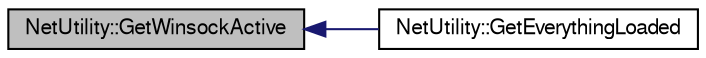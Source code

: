 digraph G
{
  edge [fontname="FreeSans",fontsize="10",labelfontname="FreeSans",labelfontsize="10"];
  node [fontname="FreeSans",fontsize="10",shape=record];
  rankdir=LR;
  Node1 [label="NetUtility::GetWinsockActive",height=0.2,width=0.4,color="black", fillcolor="grey75", style="filled" fontcolor="black"];
  Node1 -> Node2 [dir=back,color="midnightblue",fontsize="10",style="solid"];
  Node2 [label="NetUtility::GetEverythingLoaded",height=0.2,width=0.4,color="black", fillcolor="white", style="filled",URL="$class_net_utility.html#a6b0acb5ad468a764dc55d926cc2203ac"];
}
